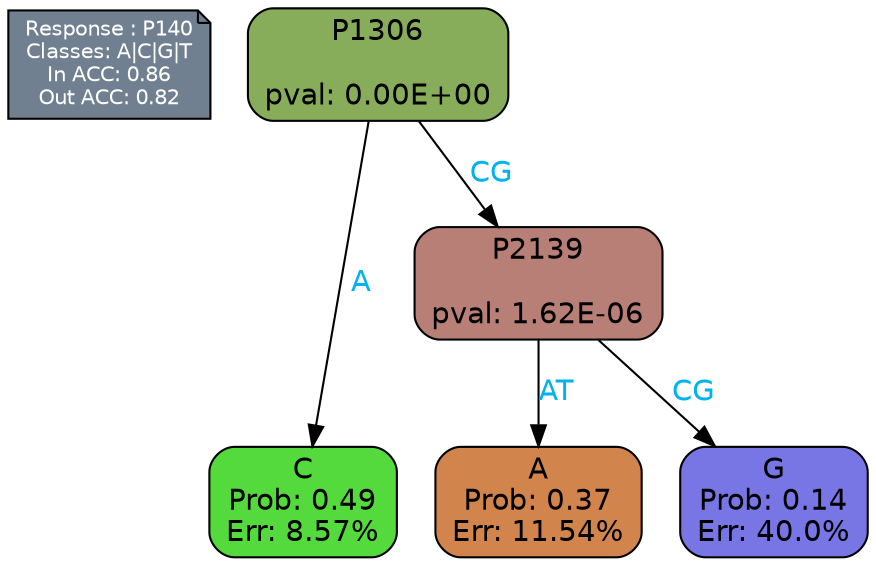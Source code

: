 digraph Tree {
node [shape=box, style="filled, rounded", color="black", fontname=helvetica] ;
graph [ranksep=equally, splines=polylines, bgcolor=transparent, dpi=600] ;
edge [fontname=helvetica] ;
LEGEND [label="Response : P140
Classes: A|C|G|T
In ACC: 0.86
Out ACC: 0.82
",shape=note,align=left,style=filled,fillcolor="slategray",fontcolor="white",fontsize=10];1 [label="P1306

pval: 0.00E+00", fillcolor="#87ac5a"] ;
2 [label="C
Prob: 0.49
Err: 8.57%", fillcolor="#54da3d"] ;
3 [label="P2139

pval: 1.62E-06", fillcolor="#b87f77"] ;
4 [label="A
Prob: 0.37
Err: 11.54%", fillcolor="#d1844c"] ;
5 [label="G
Prob: 0.14
Err: 40.0%", fillcolor="#7875e5"] ;
1 -> 2 [label="A",fontcolor=deepskyblue2] ;
1 -> 3 [label="CG",fontcolor=deepskyblue2] ;
3 -> 4 [label="AT",fontcolor=deepskyblue2] ;
3 -> 5 [label="CG",fontcolor=deepskyblue2] ;
{rank = same; 2;4;5;}{rank = same; LEGEND;1;}}